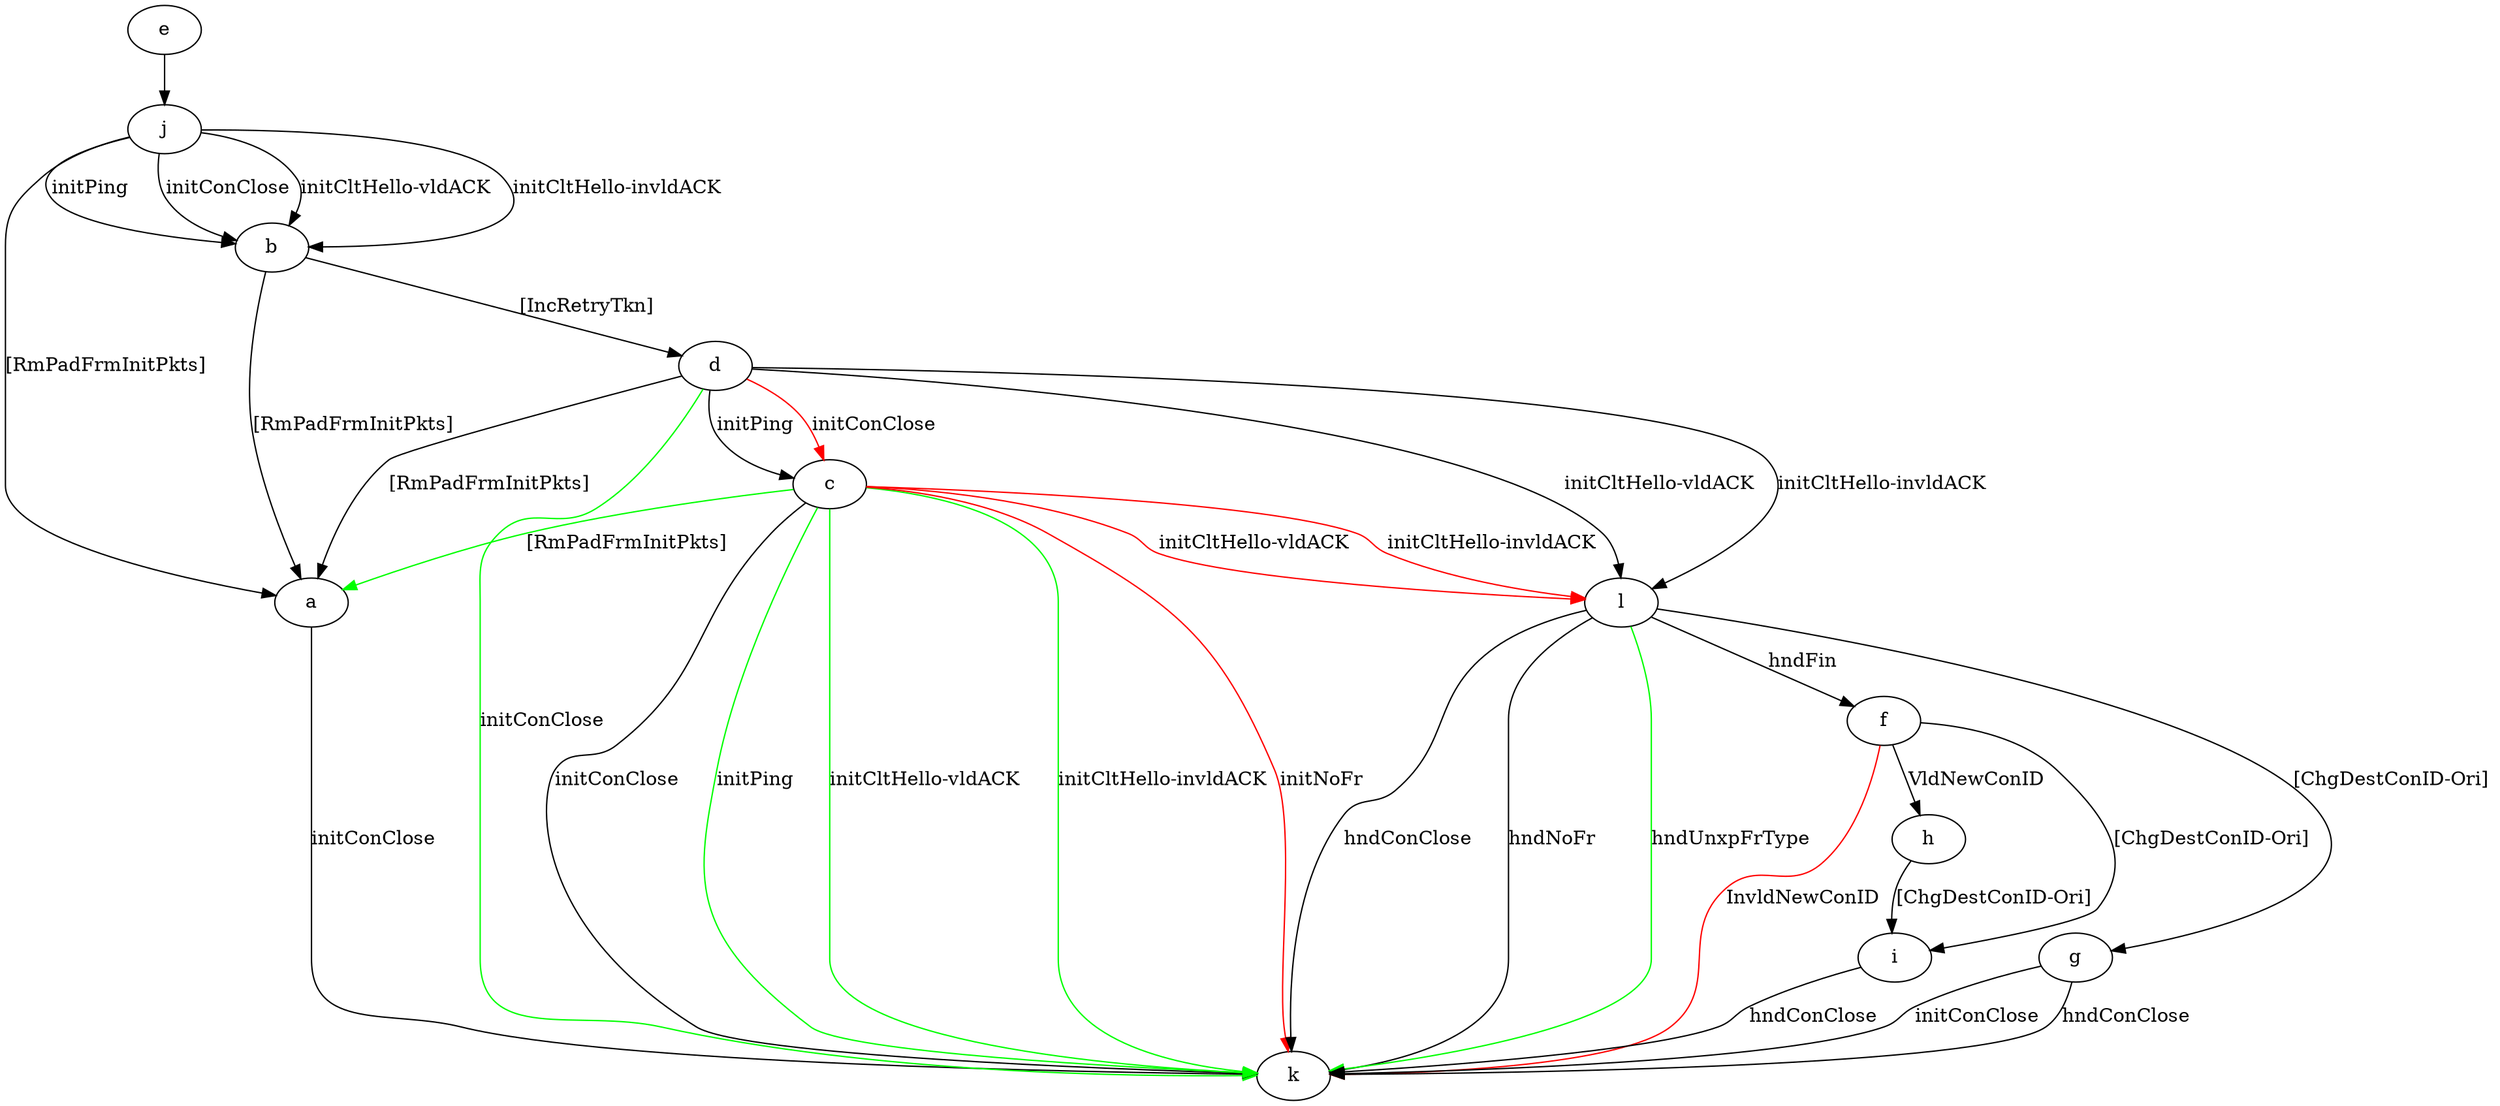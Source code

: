 digraph "" {
	a -> k	[key=0,
		label="initConClose "];
	b -> a	[key=0,
		label="[RmPadFrmInitPkts] "];
	b -> d	[key=0,
		label="[IncRetryTkn] "];
	c -> a	[key=0,
		color=green,
		label="[RmPadFrmInitPkts] "];
	c -> k	[key=0,
		label="initConClose "];
	c -> k	[key=1,
		color=green,
		label="initPing "];
	c -> k	[key=2,
		color=green,
		label="initCltHello-vldACK "];
	c -> k	[key=3,
		color=green,
		label="initCltHello-invldACK "];
	c -> k	[key=4,
		color=red,
		label="initNoFr "];
	c -> l	[key=0,
		color=red,
		label="initCltHello-vldACK "];
	c -> l	[key=1,
		color=red,
		label="initCltHello-invldACK "];
	d -> a	[key=0,
		label="[RmPadFrmInitPkts] "];
	d -> c	[key=0,
		label="initPing "];
	d -> c	[key=1,
		color=red,
		label="initConClose "];
	d -> k	[key=0,
		color=green,
		label="initConClose "];
	d -> l	[key=0,
		label="initCltHello-vldACK "];
	d -> l	[key=1,
		label="initCltHello-invldACK "];
	e -> j	[key=0];
	f -> h	[key=0,
		label="VldNewConID "];
	f -> i	[key=0,
		label="[ChgDestConID-Ori] "];
	f -> k	[key=0,
		color=red,
		label="InvldNewConID "];
	g -> k	[key=0,
		label="initConClose "];
	g -> k	[key=1,
		label="hndConClose "];
	h -> i	[key=0,
		label="[ChgDestConID-Ori] "];
	i -> k	[key=0,
		label="hndConClose "];
	j -> a	[key=0,
		label="[RmPadFrmInitPkts] "];
	j -> b	[key=0,
		label="initPing "];
	j -> b	[key=1,
		label="initConClose "];
	j -> b	[key=2,
		label="initCltHello-vldACK "];
	j -> b	[key=3,
		label="initCltHello-invldACK "];
	l -> f	[key=0,
		label="hndFin "];
	l -> g	[key=0,
		label="[ChgDestConID-Ori] "];
	l -> k	[key=0,
		label="hndConClose "];
	l -> k	[key=1,
		label="hndNoFr "];
	l -> k	[key=2,
		color=green,
		label="hndUnxpFrType "];
}
